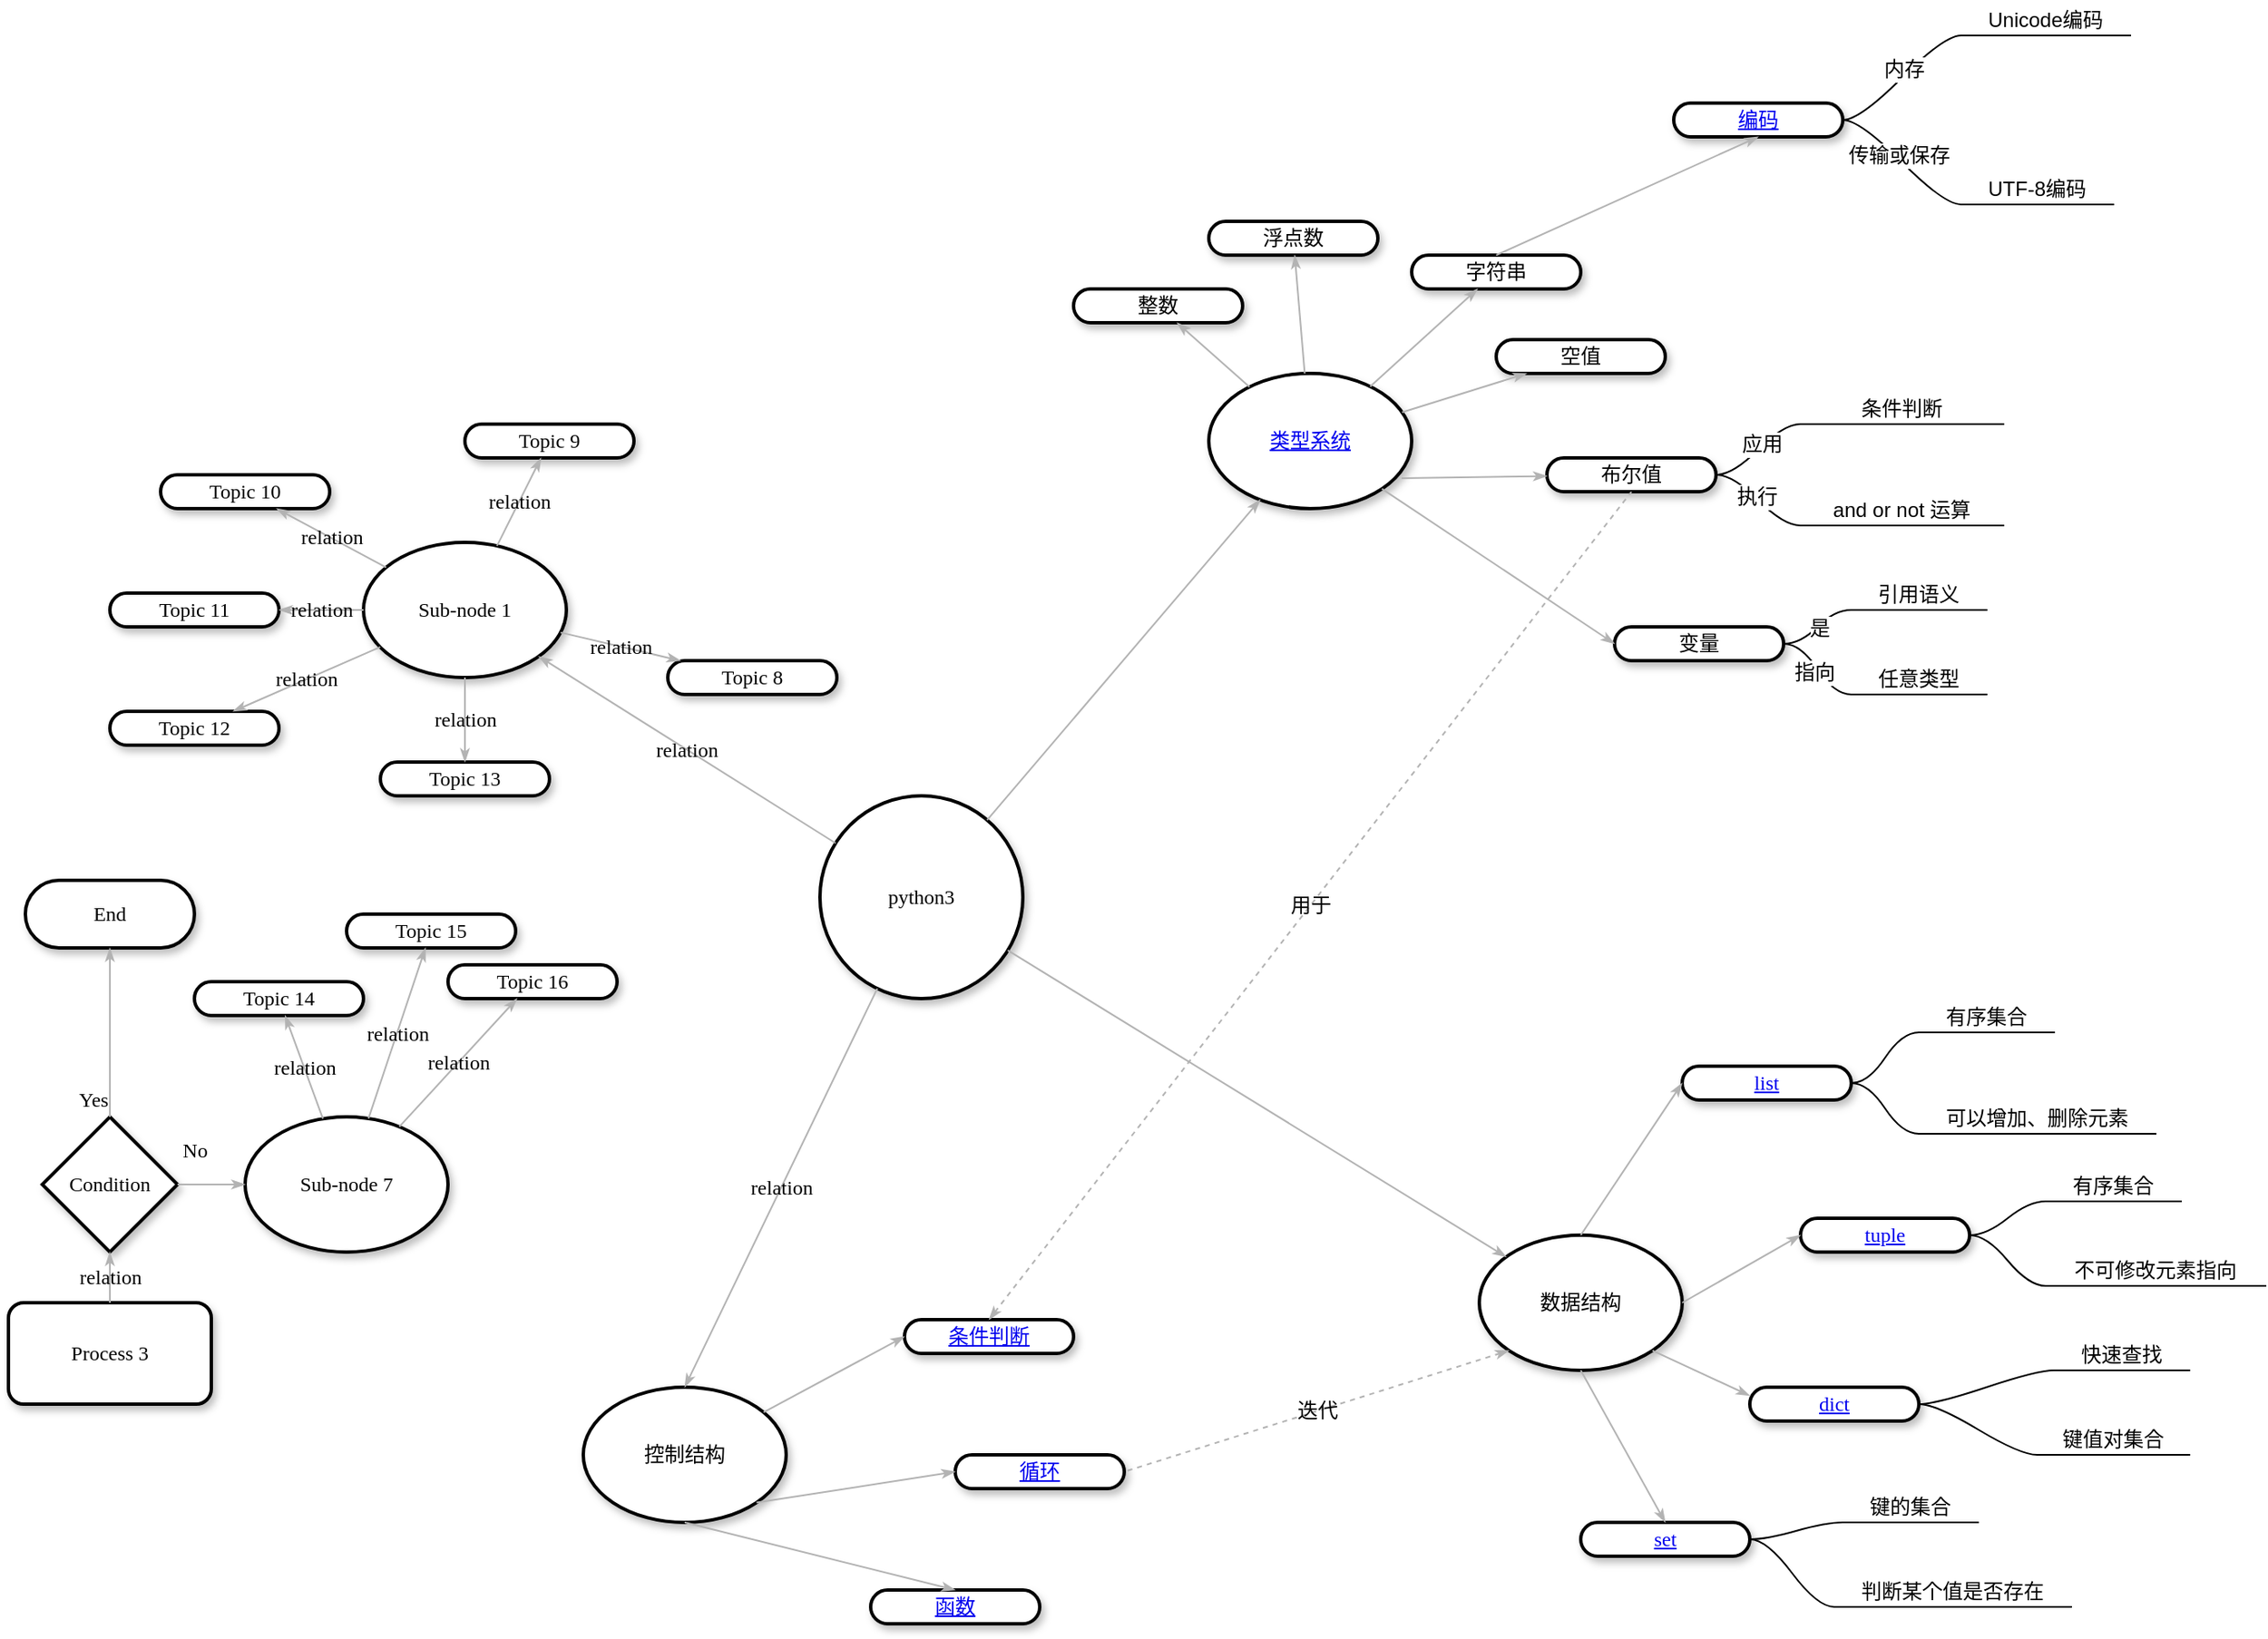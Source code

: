 <mxfile version="12.9.3" type="github">
  <diagram name="Page-1" id="42789a77-a242-8287-6e28-9cd8cfd52e62">
    <mxGraphModel dx="1422" dy="1612" grid="1" gridSize="10" guides="1" tooltips="1" connect="1" arrows="1" fold="1" page="1" pageScale="1" pageWidth="1100" pageHeight="850" background="#ffffff" math="0" shadow="0">
      <root>
        <mxCell id="0" />
        <mxCell id="1" parent="0" />
        <mxCell id="pa6l1_xSJ-PfUNN6RvXa-99" value="&lt;span&gt;Topic 10&lt;/span&gt;" style="whiteSpace=wrap;html=1;rounded=1;shadow=1;comic=0;labelBackgroundColor=none;strokeWidth=2;fontFamily=Verdana;fontSize=12;align=center;arcSize=50;" vertex="1" parent="1">
          <mxGeometry x="140" y="70" width="100" height="20" as="geometry" />
        </mxCell>
        <mxCell id="pa6l1_xSJ-PfUNN6RvXa-100" value="Sub-node 1" style="ellipse;whiteSpace=wrap;html=1;rounded=1;shadow=1;comic=0;labelBackgroundColor=none;strokeWidth=2;fontFamily=Verdana;fontSize=12;align=center;" vertex="1" parent="1">
          <mxGeometry x="260" y="110" width="120" height="80" as="geometry" />
        </mxCell>
        <mxCell id="pa6l1_xSJ-PfUNN6RvXa-101" value="&lt;a href=&quot;https://github.com/tesla1995/notes/blob/master/python/type_system.md&quot;&gt;类型系统&lt;/a&gt;" style="ellipse;whiteSpace=wrap;html=1;rounded=1;shadow=1;comic=0;labelBackgroundColor=none;strokeWidth=2;fontFamily=Verdana;fontSize=12;align=center;" vertex="1" parent="1">
          <mxGeometry x="760" y="10" width="120" height="80" as="geometry" />
        </mxCell>
        <mxCell id="pa6l1_xSJ-PfUNN6RvXa-102" value="python3" style="ellipse;whiteSpace=wrap;html=1;rounded=1;shadow=1;comic=0;labelBackgroundColor=none;strokeWidth=2;fontFamily=Verdana;fontSize=12;align=center;" vertex="1" parent="1">
          <mxGeometry x="530" y="260" width="120" height="120" as="geometry" />
        </mxCell>
        <mxCell id="pa6l1_xSJ-PfUNN6RvXa-103" value="数据结构" style="ellipse;whiteSpace=wrap;html=1;rounded=1;shadow=1;comic=0;labelBackgroundColor=none;strokeWidth=2;fontFamily=Verdana;fontSize=12;align=center;" vertex="1" parent="1">
          <mxGeometry x="920" y="520" width="120" height="80" as="geometry" />
        </mxCell>
        <mxCell id="pa6l1_xSJ-PfUNN6RvXa-104" value="&lt;span&gt;控制结构&lt;/span&gt;" style="ellipse;whiteSpace=wrap;html=1;rounded=1;shadow=1;comic=0;labelBackgroundColor=none;strokeWidth=2;fontFamily=Verdana;fontSize=12;align=center;" vertex="1" parent="1">
          <mxGeometry x="390" y="610" width="120" height="80" as="geometry" />
        </mxCell>
        <mxCell id="pa6l1_xSJ-PfUNN6RvXa-105" value="&lt;span&gt;Topic 11&lt;/span&gt;" style="whiteSpace=wrap;html=1;rounded=1;shadow=1;comic=0;labelBackgroundColor=none;strokeWidth=2;fontFamily=Verdana;fontSize=12;align=center;arcSize=50;" vertex="1" parent="1">
          <mxGeometry x="110" y="140" width="100" height="20" as="geometry" />
        </mxCell>
        <mxCell id="pa6l1_xSJ-PfUNN6RvXa-106" value="&lt;span&gt;Topic 12&lt;/span&gt;" style="whiteSpace=wrap;html=1;rounded=1;shadow=1;comic=0;labelBackgroundColor=none;strokeWidth=2;fontFamily=Verdana;fontSize=12;align=center;arcSize=50;" vertex="1" parent="1">
          <mxGeometry x="110" y="210" width="100" height="20" as="geometry" />
        </mxCell>
        <mxCell id="pa6l1_xSJ-PfUNN6RvXa-107" value="&lt;span&gt;Topic 9&lt;/span&gt;" style="whiteSpace=wrap;html=1;rounded=1;shadow=1;comic=0;labelBackgroundColor=none;strokeWidth=2;fontFamily=Verdana;fontSize=12;align=center;arcSize=50;" vertex="1" parent="1">
          <mxGeometry x="320" y="40" width="100" height="20" as="geometry" />
        </mxCell>
        <mxCell id="pa6l1_xSJ-PfUNN6RvXa-108" value="&lt;span&gt;整数&lt;/span&gt;" style="whiteSpace=wrap;html=1;rounded=1;shadow=1;comic=0;labelBackgroundColor=none;strokeWidth=2;fontFamily=Verdana;fontSize=12;align=center;arcSize=50;" vertex="1" parent="1">
          <mxGeometry x="680" y="-40" width="100" height="20" as="geometry" />
        </mxCell>
        <mxCell id="pa6l1_xSJ-PfUNN6RvXa-109" value="&lt;span&gt;浮点数&lt;/span&gt;" style="whiteSpace=wrap;html=1;rounded=1;shadow=1;comic=0;labelBackgroundColor=none;strokeWidth=2;fontFamily=Verdana;fontSize=12;align=center;arcSize=50;" vertex="1" parent="1">
          <mxGeometry x="760" y="-80" width="100" height="20" as="geometry" />
        </mxCell>
        <mxCell id="pa6l1_xSJ-PfUNN6RvXa-110" value="字符串" style="whiteSpace=wrap;html=1;rounded=1;shadow=1;comic=0;labelBackgroundColor=none;strokeWidth=2;fontFamily=Verdana;fontSize=12;align=center;arcSize=50;" vertex="1" parent="1">
          <mxGeometry x="880" y="-60" width="100" height="20" as="geometry" />
        </mxCell>
        <mxCell id="pa6l1_xSJ-PfUNN6RvXa-111" value="&lt;a href=&quot;https://github.com/tesla1995/notes/blob/master/python/string_encoding.md&quot;&gt;编码&lt;/a&gt;" style="whiteSpace=wrap;html=1;rounded=1;shadow=1;comic=0;labelBackgroundColor=none;strokeWidth=2;fontFamily=Verdana;fontSize=12;align=center;arcSize=50;" vertex="1" parent="1">
          <mxGeometry x="1035" y="-150" width="100" height="20" as="geometry" />
        </mxCell>
        <mxCell id="pa6l1_xSJ-PfUNN6RvXa-112" value="空值" style="whiteSpace=wrap;html=1;rounded=1;shadow=1;comic=0;labelBackgroundColor=none;strokeWidth=2;fontFamily=Verdana;fontSize=12;align=center;arcSize=50;" vertex="1" parent="1">
          <mxGeometry x="930" y="-10" width="100" height="20" as="geometry" />
        </mxCell>
        <mxCell id="pa6l1_xSJ-PfUNN6RvXa-113" value="&lt;span&gt;布尔值&lt;/span&gt;" style="whiteSpace=wrap;html=1;rounded=1;shadow=1;comic=0;labelBackgroundColor=none;strokeWidth=2;fontFamily=Verdana;fontSize=12;align=center;arcSize=50;" vertex="1" parent="1">
          <mxGeometry x="960" y="60" width="100" height="20" as="geometry" />
        </mxCell>
        <mxCell id="pa6l1_xSJ-PfUNN6RvXa-114" value="End" style="whiteSpace=wrap;html=1;rounded=1;shadow=1;comic=0;labelBackgroundColor=none;strokeWidth=2;fontFamily=Verdana;fontSize=12;align=center;arcSize=50;" vertex="1" parent="1">
          <mxGeometry x="60" y="310" width="100" height="40" as="geometry" />
        </mxCell>
        <mxCell id="pa6l1_xSJ-PfUNN6RvXa-115" value="Condition" style="rhombus;whiteSpace=wrap;html=1;rounded=0;shadow=1;comic=0;labelBackgroundColor=none;strokeWidth=2;fontFamily=Verdana;fontSize=12;align=center;" vertex="1" parent="1">
          <mxGeometry x="70" y="450" width="80" height="80" as="geometry" />
        </mxCell>
        <mxCell id="pa6l1_xSJ-PfUNN6RvXa-116" value="&lt;span&gt;Process 3&lt;/span&gt;" style="rounded=1;whiteSpace=wrap;html=1;shadow=1;comic=0;labelBackgroundColor=none;strokeWidth=2;fontFamily=Verdana;fontSize=12;align=center;" vertex="1" parent="1">
          <mxGeometry x="50" y="560" width="120" height="60" as="geometry" />
        </mxCell>
        <mxCell id="pa6l1_xSJ-PfUNN6RvXa-117" value="relation" style="edgeStyle=none;rounded=1;html=1;labelBackgroundColor=none;startArrow=none;startFill=0;startSize=5;endArrow=classicThin;endFill=1;endSize=5;jettySize=auto;orthogonalLoop=1;strokeColor=#B3B3B3;strokeWidth=1;fontFamily=Verdana;fontSize=12" edge="1" parent="1" source="pa6l1_xSJ-PfUNN6RvXa-100" target="pa6l1_xSJ-PfUNN6RvXa-107">
          <mxGeometry relative="1" as="geometry" />
        </mxCell>
        <mxCell id="pa6l1_xSJ-PfUNN6RvXa-118" value="relation" style="edgeStyle=none;rounded=1;html=1;labelBackgroundColor=none;startArrow=none;startFill=0;startSize=5;endArrow=classicThin;endFill=1;endSize=5;jettySize=auto;orthogonalLoop=1;strokeColor=#B3B3B3;strokeWidth=1;fontFamily=Verdana;fontSize=12" edge="1" parent="1" source="pa6l1_xSJ-PfUNN6RvXa-100" target="pa6l1_xSJ-PfUNN6RvXa-99">
          <mxGeometry relative="1" as="geometry" />
        </mxCell>
        <mxCell id="pa6l1_xSJ-PfUNN6RvXa-119" value="relation" style="edgeStyle=none;rounded=1;html=1;labelBackgroundColor=none;startArrow=none;startFill=0;startSize=5;endArrow=classicThin;endFill=1;endSize=5;jettySize=auto;orthogonalLoop=1;strokeColor=#B3B3B3;strokeWidth=1;fontFamily=Verdana;fontSize=12" edge="1" parent="1" source="pa6l1_xSJ-PfUNN6RvXa-100" target="pa6l1_xSJ-PfUNN6RvXa-105">
          <mxGeometry relative="1" as="geometry" />
        </mxCell>
        <mxCell id="pa6l1_xSJ-PfUNN6RvXa-120" value="relation" style="edgeStyle=none;rounded=1;html=1;labelBackgroundColor=none;startArrow=none;startFill=0;startSize=5;endArrow=classicThin;endFill=1;endSize=5;jettySize=auto;orthogonalLoop=1;strokeColor=#B3B3B3;strokeWidth=1;fontFamily=Verdana;fontSize=12" edge="1" parent="1" source="pa6l1_xSJ-PfUNN6RvXa-100" target="pa6l1_xSJ-PfUNN6RvXa-106">
          <mxGeometry relative="1" as="geometry" />
        </mxCell>
        <mxCell id="pa6l1_xSJ-PfUNN6RvXa-121" value="relation" style="edgeStyle=none;rounded=1;html=1;labelBackgroundColor=none;startArrow=none;startFill=0;startSize=5;endArrow=classicThin;endFill=1;endSize=5;jettySize=auto;orthogonalLoop=1;strokeColor=#B3B3B3;strokeWidth=1;fontFamily=Verdana;fontSize=12" edge="1" parent="1" source="pa6l1_xSJ-PfUNN6RvXa-102" target="pa6l1_xSJ-PfUNN6RvXa-100">
          <mxGeometry relative="1" as="geometry" />
        </mxCell>
        <mxCell id="pa6l1_xSJ-PfUNN6RvXa-122" value="" style="edgeStyle=none;rounded=1;html=1;labelBackgroundColor=none;startArrow=none;startFill=0;startSize=5;endArrow=classicThin;endFill=1;endSize=5;jettySize=auto;orthogonalLoop=1;strokeColor=#B3B3B3;strokeWidth=1;fontFamily=Verdana;fontSize=12" edge="1" parent="1" source="pa6l1_xSJ-PfUNN6RvXa-102" target="pa6l1_xSJ-PfUNN6RvXa-101">
          <mxGeometry relative="1" as="geometry" />
        </mxCell>
        <mxCell id="pa6l1_xSJ-PfUNN6RvXa-123" value="" style="edgeStyle=none;rounded=1;html=1;labelBackgroundColor=none;startArrow=none;startFill=0;startSize=5;endArrow=classicThin;endFill=1;endSize=5;jettySize=auto;orthogonalLoop=1;strokeColor=#B3B3B3;strokeWidth=1;fontFamily=Verdana;fontSize=12" edge="1" parent="1" source="pa6l1_xSJ-PfUNN6RvXa-102" target="pa6l1_xSJ-PfUNN6RvXa-103">
          <mxGeometry relative="1" as="geometry" />
        </mxCell>
        <mxCell id="pa6l1_xSJ-PfUNN6RvXa-124" value="" style="edgeStyle=none;rounded=1;html=1;labelBackgroundColor=none;startArrow=none;startFill=0;startSize=5;endArrow=classicThin;endFill=1;endSize=5;jettySize=auto;orthogonalLoop=1;strokeColor=#B3B3B3;strokeWidth=1;fontFamily=Verdana;fontSize=12;exitX=0.95;exitY=0.775;exitDx=0;exitDy=0;exitPerimeter=0;" edge="1" parent="1" source="pa6l1_xSJ-PfUNN6RvXa-101" target="pa6l1_xSJ-PfUNN6RvXa-113">
          <mxGeometry relative="1" as="geometry" />
        </mxCell>
        <mxCell id="pa6l1_xSJ-PfUNN6RvXa-125" value="" style="edgeStyle=none;rounded=1;html=1;labelBackgroundColor=none;startArrow=none;startFill=0;startSize=5;endArrow=classicThin;endFill=1;endSize=5;jettySize=auto;orthogonalLoop=1;strokeColor=#B3B3B3;strokeWidth=1;fontFamily=Verdana;fontSize=12" edge="1" parent="1" source="pa6l1_xSJ-PfUNN6RvXa-101" target="pa6l1_xSJ-PfUNN6RvXa-112">
          <mxGeometry relative="1" as="geometry" />
        </mxCell>
        <mxCell id="pa6l1_xSJ-PfUNN6RvXa-126" value="" style="edgeStyle=none;rounded=1;html=1;labelBackgroundColor=none;startArrow=none;startFill=0;startSize=5;endArrow=classicThin;endFill=1;endSize=5;jettySize=auto;orthogonalLoop=1;strokeColor=#B3B3B3;strokeWidth=1;fontFamily=Verdana;fontSize=12" edge="1" parent="1" source="pa6l1_xSJ-PfUNN6RvXa-101" target="pa6l1_xSJ-PfUNN6RvXa-110">
          <mxGeometry relative="1" as="geometry" />
        </mxCell>
        <mxCell id="pa6l1_xSJ-PfUNN6RvXa-127" value="" style="edgeStyle=none;rounded=1;html=1;labelBackgroundColor=none;startArrow=none;startFill=0;startSize=5;endArrow=classicThin;endFill=1;endSize=5;jettySize=auto;orthogonalLoop=1;strokeColor=#B3B3B3;strokeWidth=1;fontFamily=Verdana;fontSize=12" edge="1" parent="1" source="pa6l1_xSJ-PfUNN6RvXa-101" target="pa6l1_xSJ-PfUNN6RvXa-109">
          <mxGeometry relative="1" as="geometry" />
        </mxCell>
        <mxCell id="pa6l1_xSJ-PfUNN6RvXa-128" value="" style="edgeStyle=none;rounded=1;html=1;labelBackgroundColor=none;startArrow=none;startFill=0;startSize=5;endArrow=classicThin;endFill=1;endSize=5;jettySize=auto;orthogonalLoop=1;strokeColor=#B3B3B3;strokeWidth=1;fontFamily=Verdana;fontSize=12" edge="1" parent="1" source="pa6l1_xSJ-PfUNN6RvXa-101" target="pa6l1_xSJ-PfUNN6RvXa-108">
          <mxGeometry relative="1" as="geometry" />
        </mxCell>
        <mxCell id="pa6l1_xSJ-PfUNN6RvXa-129" value="relation" style="edgeStyle=none;rounded=1;html=1;labelBackgroundColor=none;startArrow=none;startFill=0;startSize=5;endArrow=classicThin;endFill=1;endSize=5;jettySize=auto;orthogonalLoop=1;strokeColor=#B3B3B3;strokeWidth=1;fontFamily=Verdana;fontSize=12" edge="1" parent="1" source="pa6l1_xSJ-PfUNN6RvXa-116" target="pa6l1_xSJ-PfUNN6RvXa-115">
          <mxGeometry relative="1" as="geometry" />
        </mxCell>
        <mxCell id="pa6l1_xSJ-PfUNN6RvXa-130" value="Yes" style="edgeStyle=none;rounded=1;html=1;labelBackgroundColor=none;startArrow=none;startFill=0;startSize=5;endArrow=classicThin;endFill=1;endSize=5;jettySize=auto;orthogonalLoop=1;strokeColor=#B3B3B3;strokeWidth=1;fontFamily=Verdana;fontSize=12" edge="1" parent="1" source="pa6l1_xSJ-PfUNN6RvXa-115" target="pa6l1_xSJ-PfUNN6RvXa-114">
          <mxGeometry x="-0.793" y="10" relative="1" as="geometry">
            <mxPoint as="offset" />
          </mxGeometry>
        </mxCell>
        <mxCell id="pa6l1_xSJ-PfUNN6RvXa-131" value="&lt;span&gt;Topic 8&lt;/span&gt;" style="whiteSpace=wrap;html=1;rounded=1;shadow=1;comic=0;labelBackgroundColor=none;strokeWidth=2;fontFamily=Verdana;fontSize=12;align=center;arcSize=50;" vertex="1" parent="1">
          <mxGeometry x="440" y="180" width="100" height="20" as="geometry" />
        </mxCell>
        <mxCell id="pa6l1_xSJ-PfUNN6RvXa-132" value="&lt;span&gt;Topic 13&lt;/span&gt;" style="whiteSpace=wrap;html=1;rounded=1;shadow=1;comic=0;labelBackgroundColor=none;strokeWidth=2;fontFamily=Verdana;fontSize=12;align=center;arcSize=50;" vertex="1" parent="1">
          <mxGeometry x="270" y="240" width="100" height="20" as="geometry" />
        </mxCell>
        <mxCell id="pa6l1_xSJ-PfUNN6RvXa-133" value="&lt;span&gt;&lt;a href=&quot;https://github.com/tesla1995/notes/blob/master/python/basic_ctrl.md&quot;&gt;条件判断&lt;/a&gt;&lt;/span&gt;" style="whiteSpace=wrap;html=1;rounded=1;shadow=1;comic=0;labelBackgroundColor=none;strokeWidth=2;fontFamily=Verdana;fontSize=12;align=center;arcSize=50;" vertex="1" parent="1">
          <mxGeometry x="580" y="570" width="100" height="20" as="geometry" />
        </mxCell>
        <mxCell id="pa6l1_xSJ-PfUNN6RvXa-134" value="relation" style="edgeStyle=none;rounded=1;html=1;labelBackgroundColor=none;startArrow=none;startFill=0;startSize=5;endArrow=classicThin;endFill=1;endSize=5;jettySize=auto;orthogonalLoop=1;strokeColor=#B3B3B3;strokeWidth=1;fontFamily=Verdana;fontSize=12" edge="1" parent="1" source="pa6l1_xSJ-PfUNN6RvXa-100" target="pa6l1_xSJ-PfUNN6RvXa-131">
          <mxGeometry relative="1" as="geometry" />
        </mxCell>
        <mxCell id="pa6l1_xSJ-PfUNN6RvXa-135" value="relation" style="edgeStyle=none;rounded=1;html=1;labelBackgroundColor=none;startArrow=none;startFill=0;startSize=5;endArrow=classicThin;endFill=1;endSize=5;jettySize=auto;orthogonalLoop=1;strokeColor=#B3B3B3;strokeWidth=1;fontFamily=Verdana;fontSize=12" edge="1" parent="1" source="pa6l1_xSJ-PfUNN6RvXa-100" target="pa6l1_xSJ-PfUNN6RvXa-132">
          <mxGeometry relative="1" as="geometry" />
        </mxCell>
        <mxCell id="pa6l1_xSJ-PfUNN6RvXa-136" value="&lt;span&gt;Sub-node 7&lt;/span&gt;" style="ellipse;whiteSpace=wrap;html=1;rounded=1;shadow=1;comic=0;labelBackgroundColor=none;strokeWidth=2;fontFamily=Verdana;fontSize=12;align=center;" vertex="1" parent="1">
          <mxGeometry x="190" y="450" width="120" height="80" as="geometry" />
        </mxCell>
        <mxCell id="pa6l1_xSJ-PfUNN6RvXa-137" value="&lt;span&gt;Topic 16&lt;/span&gt;" style="whiteSpace=wrap;html=1;rounded=1;shadow=1;comic=0;labelBackgroundColor=none;strokeWidth=2;fontFamily=Verdana;fontSize=12;align=center;arcSize=50;" vertex="1" parent="1">
          <mxGeometry x="310" y="360" width="100" height="20" as="geometry" />
        </mxCell>
        <mxCell id="pa6l1_xSJ-PfUNN6RvXa-138" value="&lt;span&gt;Topic 15&lt;/span&gt;" style="whiteSpace=wrap;html=1;rounded=1;shadow=1;comic=0;labelBackgroundColor=none;strokeWidth=2;fontFamily=Verdana;fontSize=12;align=center;arcSize=50;" vertex="1" parent="1">
          <mxGeometry x="250" y="330" width="100" height="20" as="geometry" />
        </mxCell>
        <mxCell id="pa6l1_xSJ-PfUNN6RvXa-139" value="&lt;span&gt;Topic 14&lt;/span&gt;" style="whiteSpace=wrap;html=1;rounded=1;shadow=1;comic=0;labelBackgroundColor=none;strokeWidth=2;fontFamily=Verdana;fontSize=12;align=center;arcSize=50;" vertex="1" parent="1">
          <mxGeometry x="160" y="370" width="100" height="20" as="geometry" />
        </mxCell>
        <mxCell id="pa6l1_xSJ-PfUNN6RvXa-140" value="relation" style="edgeStyle=none;rounded=1;html=1;labelBackgroundColor=none;startArrow=none;startFill=0;startSize=5;endArrow=classicThin;endFill=1;endSize=5;jettySize=auto;orthogonalLoop=1;strokeColor=#B3B3B3;strokeWidth=1;fontFamily=Verdana;fontSize=12" edge="1" parent="1" source="pa6l1_xSJ-PfUNN6RvXa-136" target="pa6l1_xSJ-PfUNN6RvXa-139">
          <mxGeometry relative="1" as="geometry" />
        </mxCell>
        <mxCell id="pa6l1_xSJ-PfUNN6RvXa-141" value="relation" style="edgeStyle=none;rounded=1;html=1;labelBackgroundColor=none;startArrow=none;startFill=0;startSize=5;endArrow=classicThin;endFill=1;endSize=5;jettySize=auto;orthogonalLoop=1;strokeColor=#B3B3B3;strokeWidth=1;fontFamily=Verdana;fontSize=12" edge="1" parent="1" source="pa6l1_xSJ-PfUNN6RvXa-136" target="pa6l1_xSJ-PfUNN6RvXa-138">
          <mxGeometry relative="1" as="geometry" />
        </mxCell>
        <mxCell id="pa6l1_xSJ-PfUNN6RvXa-142" value="relation" style="edgeStyle=none;rounded=1;html=1;labelBackgroundColor=none;startArrow=none;startFill=0;startSize=5;endArrow=classicThin;endFill=1;endSize=5;jettySize=auto;orthogonalLoop=1;strokeColor=#B3B3B3;strokeWidth=1;fontFamily=Verdana;fontSize=12" edge="1" parent="1" source="pa6l1_xSJ-PfUNN6RvXa-136" target="pa6l1_xSJ-PfUNN6RvXa-137">
          <mxGeometry relative="1" as="geometry" />
        </mxCell>
        <mxCell id="pa6l1_xSJ-PfUNN6RvXa-143" value="No" style="edgeStyle=none;rounded=1;html=1;labelBackgroundColor=none;startArrow=none;startFill=0;startSize=5;endArrow=classicThin;endFill=1;endSize=5;jettySize=auto;orthogonalLoop=1;strokeColor=#B3B3B3;strokeWidth=1;fontFamily=Verdana;fontSize=12" edge="1" parent="1" source="pa6l1_xSJ-PfUNN6RvXa-115" target="pa6l1_xSJ-PfUNN6RvXa-136">
          <mxGeometry x="-0.504" y="20" relative="1" as="geometry">
            <mxPoint as="offset" />
          </mxGeometry>
        </mxCell>
        <mxCell id="pa6l1_xSJ-PfUNN6RvXa-144" value="relation" style="edgeStyle=none;rounded=1;html=1;labelBackgroundColor=none;startArrow=none;startFill=0;startSize=5;endArrow=classicThin;endFill=1;endSize=5;jettySize=auto;orthogonalLoop=1;strokeColor=#B3B3B3;strokeWidth=1;fontFamily=Verdana;fontSize=12;entryX=0.5;entryY=0;entryDx=0;entryDy=0;" edge="1" parent="1" source="pa6l1_xSJ-PfUNN6RvXa-102" target="pa6l1_xSJ-PfUNN6RvXa-104">
          <mxGeometry relative="1" as="geometry">
            <mxPoint x="472.381" y="415" as="targetPoint" />
          </mxGeometry>
        </mxCell>
        <mxCell id="pa6l1_xSJ-PfUNN6RvXa-145" value="" style="edgeStyle=none;rounded=1;html=1;labelBackgroundColor=none;startArrow=none;startFill=0;startSize=5;endArrow=classicThin;endFill=1;endSize=5;jettySize=auto;orthogonalLoop=1;strokeColor=#B3B3B3;strokeWidth=1;fontFamily=Verdana;fontSize=12;entryX=0;entryY=0.5;entryDx=0;entryDy=0;" edge="1" parent="1" source="pa6l1_xSJ-PfUNN6RvXa-104" target="pa6l1_xSJ-PfUNN6RvXa-133">
          <mxGeometry relative="1" as="geometry" />
        </mxCell>
        <mxCell id="pa6l1_xSJ-PfUNN6RvXa-146" value="条件判断" style="whiteSpace=wrap;html=1;shape=partialRectangle;top=0;left=0;bottom=1;right=0;points=[[0,1],[1,1]];strokeColor=#000000;fillColor=none;align=center;verticalAlign=bottom;routingCenterY=0.5;snapToPoint=1;container=1;recursiveResize=0;autosize=1;treeFolding=1;treeMoving=1;" vertex="1" parent="1">
          <mxGeometry x="1110" y="20" width="120" height="20" as="geometry" />
        </mxCell>
        <mxCell id="pa6l1_xSJ-PfUNN6RvXa-147" value="" style="edgeStyle=entityRelationEdgeStyle;startArrow=none;endArrow=none;segment=10;curved=1;exitX=1;exitY=0.5;exitDx=0;exitDy=0;" edge="1" parent="1" source="pa6l1_xSJ-PfUNN6RvXa-113" target="pa6l1_xSJ-PfUNN6RvXa-146">
          <mxGeometry relative="1" as="geometry">
            <mxPoint x="1050" y="30" as="sourcePoint" />
          </mxGeometry>
        </mxCell>
        <mxCell id="pa6l1_xSJ-PfUNN6RvXa-148" value="应用" style="text;html=1;align=center;verticalAlign=middle;resizable=0;points=[];labelBackgroundColor=#ffffff;" vertex="1" connectable="0" parent="pa6l1_xSJ-PfUNN6RvXa-147">
          <mxGeometry x="0.117" y="1" relative="1" as="geometry">
            <mxPoint as="offset" />
          </mxGeometry>
        </mxCell>
        <mxCell id="pa6l1_xSJ-PfUNN6RvXa-149" value="and or not 运算" style="whiteSpace=wrap;html=1;shape=partialRectangle;top=0;left=0;bottom=1;right=0;points=[[0,1],[1,1]];strokeColor=#000000;fillColor=none;align=center;verticalAlign=bottom;routingCenterY=0.5;snapToPoint=1;container=1;recursiveResize=0;autosize=1;treeFolding=1;treeMoving=1;" vertex="1" parent="1">
          <mxGeometry x="1110" y="80" width="120" height="20" as="geometry" />
        </mxCell>
        <mxCell id="pa6l1_xSJ-PfUNN6RvXa-150" value="" style="edgeStyle=entityRelationEdgeStyle;startArrow=none;endArrow=none;segment=10;curved=1;exitX=1;exitY=0.5;exitDx=0;exitDy=0;" edge="1" parent="1" source="pa6l1_xSJ-PfUNN6RvXa-113" target="pa6l1_xSJ-PfUNN6RvXa-149">
          <mxGeometry relative="1" as="geometry">
            <mxPoint x="1040" y="40" as="sourcePoint" />
          </mxGeometry>
        </mxCell>
        <mxCell id="pa6l1_xSJ-PfUNN6RvXa-151" value="执行" style="text;html=1;align=center;verticalAlign=middle;resizable=0;points=[];labelBackgroundColor=#ffffff;" vertex="1" connectable="0" parent="pa6l1_xSJ-PfUNN6RvXa-150">
          <mxGeometry x="-0.084" y="1" relative="1" as="geometry">
            <mxPoint as="offset" />
          </mxGeometry>
        </mxCell>
        <mxCell id="pa6l1_xSJ-PfUNN6RvXa-152" value="Unicode编码" style="whiteSpace=wrap;html=1;shape=partialRectangle;top=0;left=0;bottom=1;right=0;points=[[0,1],[1,1]];strokeColor=#000000;fillColor=none;align=center;verticalAlign=bottom;routingCenterY=0.5;snapToPoint=1;container=1;recursiveResize=0;autosize=1;treeFolding=1;treeMoving=1;" vertex="1" parent="1">
          <mxGeometry x="1205" y="-210" width="100" height="20" as="geometry" />
        </mxCell>
        <mxCell id="pa6l1_xSJ-PfUNN6RvXa-153" value="" style="edgeStyle=entityRelationEdgeStyle;startArrow=none;endArrow=none;segment=10;curved=1;" edge="1" parent="1" target="pa6l1_xSJ-PfUNN6RvXa-152">
          <mxGeometry relative="1" as="geometry">
            <mxPoint x="1135" y="-140" as="sourcePoint" />
          </mxGeometry>
        </mxCell>
        <mxCell id="pa6l1_xSJ-PfUNN6RvXa-154" value="内存" style="text;html=1;align=center;verticalAlign=middle;resizable=0;points=[];labelBackgroundColor=#ffffff;" vertex="1" connectable="0" parent="pa6l1_xSJ-PfUNN6RvXa-153">
          <mxGeometry x="0.068" y="4" relative="1" as="geometry">
            <mxPoint x="1" as="offset" />
          </mxGeometry>
        </mxCell>
        <mxCell id="pa6l1_xSJ-PfUNN6RvXa-155" value="UTF-8编码" style="whiteSpace=wrap;html=1;shape=partialRectangle;top=0;left=0;bottom=1;right=0;points=[[0,1],[1,1]];strokeColor=#000000;fillColor=none;align=center;verticalAlign=bottom;routingCenterY=0.5;snapToPoint=1;container=1;recursiveResize=0;autosize=1;treeFolding=1;treeMoving=1;" vertex="1" parent="1">
          <mxGeometry x="1205" y="-110" width="90" height="20" as="geometry" />
        </mxCell>
        <mxCell id="pa6l1_xSJ-PfUNN6RvXa-156" value="" style="edgeStyle=entityRelationEdgeStyle;startArrow=none;endArrow=none;segment=10;curved=1;" edge="1" parent="1" target="pa6l1_xSJ-PfUNN6RvXa-155">
          <mxGeometry relative="1" as="geometry">
            <mxPoint x="1135" y="-140" as="sourcePoint" />
          </mxGeometry>
        </mxCell>
        <mxCell id="pa6l1_xSJ-PfUNN6RvXa-157" value="传输或保存" style="text;html=1;align=center;verticalAlign=middle;resizable=0;points=[];labelBackgroundColor=#ffffff;" vertex="1" connectable="0" parent="pa6l1_xSJ-PfUNN6RvXa-156">
          <mxGeometry x="-0.093" y="1" relative="1" as="geometry">
            <mxPoint as="offset" />
          </mxGeometry>
        </mxCell>
        <mxCell id="pa6l1_xSJ-PfUNN6RvXa-158" value="" style="edgeStyle=none;rounded=1;html=1;labelBackgroundColor=none;startArrow=none;startFill=0;startSize=5;endArrow=classicThin;endFill=1;endSize=5;jettySize=auto;orthogonalLoop=1;strokeColor=#B3B3B3;strokeWidth=1;fontFamily=Verdana;fontSize=12;entryX=0.5;entryY=1;entryDx=0;entryDy=0;" edge="1" parent="1" target="pa6l1_xSJ-PfUNN6RvXa-111">
          <mxGeometry relative="1" as="geometry">
            <mxPoint x="930" y="-60" as="sourcePoint" />
            <mxPoint x="1030" y="-140" as="targetPoint" />
          </mxGeometry>
        </mxCell>
        <mxCell id="pa6l1_xSJ-PfUNN6RvXa-159" value="&lt;span&gt;变量&lt;/span&gt;" style="whiteSpace=wrap;html=1;rounded=1;shadow=1;comic=0;labelBackgroundColor=none;strokeWidth=2;fontFamily=Verdana;fontSize=12;align=center;arcSize=50;" vertex="1" parent="1">
          <mxGeometry x="1000" y="160" width="100" height="20" as="geometry" />
        </mxCell>
        <mxCell id="pa6l1_xSJ-PfUNN6RvXa-160" value="" style="edgeStyle=none;rounded=1;html=1;labelBackgroundColor=none;startArrow=none;startFill=0;startSize=5;endArrow=classicThin;endFill=1;endSize=5;jettySize=auto;orthogonalLoop=1;strokeColor=#B3B3B3;strokeWidth=1;fontFamily=Verdana;fontSize=12;entryX=0;entryY=0.5;entryDx=0;entryDy=0;exitX=1;exitY=1;exitDx=0;exitDy=0;" edge="1" parent="1" source="pa6l1_xSJ-PfUNN6RvXa-101" target="pa6l1_xSJ-PfUNN6RvXa-159">
          <mxGeometry relative="1" as="geometry">
            <mxPoint x="826.732" y="20.059" as="sourcePoint" />
            <mxPoint x="820.833" y="-50" as="targetPoint" />
          </mxGeometry>
        </mxCell>
        <mxCell id="pa6l1_xSJ-PfUNN6RvXa-161" value="引用语义" style="whiteSpace=wrap;html=1;shape=partialRectangle;top=0;left=0;bottom=1;right=0;points=[[0,1],[1,1]];strokeColor=#000000;fillColor=none;align=center;verticalAlign=bottom;routingCenterY=0.5;snapToPoint=1;container=1;recursiveResize=0;autosize=1;treeFolding=1;treeMoving=1;" vertex="1" parent="1">
          <mxGeometry x="1140" y="130" width="80" height="20" as="geometry" />
        </mxCell>
        <mxCell id="pa6l1_xSJ-PfUNN6RvXa-162" value="" style="edgeStyle=entityRelationEdgeStyle;startArrow=none;endArrow=none;segment=10;curved=1;exitX=1;exitY=0.5;exitDx=0;exitDy=0;" edge="1" parent="1" source="pa6l1_xSJ-PfUNN6RvXa-159" target="pa6l1_xSJ-PfUNN6RvXa-161">
          <mxGeometry relative="1" as="geometry">
            <mxPoint x="1130" y="180" as="sourcePoint" />
          </mxGeometry>
        </mxCell>
        <mxCell id="pa6l1_xSJ-PfUNN6RvXa-163" value="是" style="text;html=1;align=center;verticalAlign=middle;resizable=0;points=[];labelBackgroundColor=#ffffff;" vertex="1" connectable="0" parent="pa6l1_xSJ-PfUNN6RvXa-162">
          <mxGeometry y="-1" relative="1" as="geometry">
            <mxPoint as="offset" />
          </mxGeometry>
        </mxCell>
        <mxCell id="pa6l1_xSJ-PfUNN6RvXa-164" value="任意类型" style="whiteSpace=wrap;html=1;shape=partialRectangle;top=0;left=0;bottom=1;right=0;points=[[0,1],[1,1]];strokeColor=#000000;fillColor=none;align=center;verticalAlign=bottom;routingCenterY=0.5;snapToPoint=1;container=1;recursiveResize=0;autosize=1;treeFolding=1;treeMoving=1;" vertex="1" parent="1">
          <mxGeometry x="1140" y="180" width="80" height="20" as="geometry" />
        </mxCell>
        <mxCell id="pa6l1_xSJ-PfUNN6RvXa-165" value="" style="edgeStyle=entityRelationEdgeStyle;startArrow=none;endArrow=none;segment=10;curved=1;exitX=1;exitY=0.5;exitDx=0;exitDy=0;" edge="1" parent="1" source="pa6l1_xSJ-PfUNN6RvXa-159" target="pa6l1_xSJ-PfUNN6RvXa-164">
          <mxGeometry relative="1" as="geometry">
            <mxPoint x="1100" y="200" as="sourcePoint" />
          </mxGeometry>
        </mxCell>
        <mxCell id="pa6l1_xSJ-PfUNN6RvXa-166" value="指向" style="text;html=1;align=center;verticalAlign=middle;resizable=0;points=[];labelBackgroundColor=#ffffff;" vertex="1" connectable="0" parent="pa6l1_xSJ-PfUNN6RvXa-165">
          <mxGeometry x="0.02" y="-3" relative="1" as="geometry">
            <mxPoint as="offset" />
          </mxGeometry>
        </mxCell>
        <mxCell id="pa6l1_xSJ-PfUNN6RvXa-167" value="&lt;a href=&quot;https://github.com/tesla1995/notes/blob/master/python/list.md&quot;&gt;list&lt;/a&gt;" style="whiteSpace=wrap;html=1;rounded=1;shadow=1;comic=0;labelBackgroundColor=none;strokeWidth=2;fontFamily=Verdana;fontSize=12;align=center;arcSize=50;" vertex="1" parent="1">
          <mxGeometry x="1040" y="420" width="100" height="20" as="geometry" />
        </mxCell>
        <mxCell id="pa6l1_xSJ-PfUNN6RvXa-168" value="&lt;a href=&quot;https://github.com/tesla1995/notes/blob/master/python/tuple.md&quot;&gt;tuple&lt;/a&gt;" style="whiteSpace=wrap;html=1;rounded=1;shadow=1;comic=0;labelBackgroundColor=none;strokeWidth=2;fontFamily=Verdana;fontSize=12;align=center;arcSize=50;" vertex="1" parent="1">
          <mxGeometry x="1110" y="510" width="100" height="20" as="geometry" />
        </mxCell>
        <mxCell id="pa6l1_xSJ-PfUNN6RvXa-169" value="&lt;a href=&quot;https://github.com/tesla1995/notes/blob/master/python/dict.md&quot;&gt;dict&lt;/a&gt;" style="whiteSpace=wrap;html=1;rounded=1;shadow=1;comic=0;labelBackgroundColor=none;strokeWidth=2;fontFamily=Verdana;fontSize=12;align=center;arcSize=50;" vertex="1" parent="1">
          <mxGeometry x="1080" y="610" width="100" height="20" as="geometry" />
        </mxCell>
        <mxCell id="pa6l1_xSJ-PfUNN6RvXa-170" value="&lt;a href=&quot;https://github.com/tesla1995/notes/blob/master/python/set.md&quot;&gt;set&lt;/a&gt;" style="whiteSpace=wrap;html=1;rounded=1;shadow=1;comic=0;labelBackgroundColor=none;strokeWidth=2;fontFamily=Verdana;fontSize=12;align=center;arcSize=50;" vertex="1" parent="1">
          <mxGeometry x="980" y="690" width="100" height="20" as="geometry" />
        </mxCell>
        <mxCell id="pa6l1_xSJ-PfUNN6RvXa-171" value="" style="edgeStyle=none;rounded=1;html=1;labelBackgroundColor=none;startArrow=none;startFill=0;startSize=5;endArrow=classicThin;endFill=1;endSize=5;jettySize=auto;orthogonalLoop=1;strokeColor=#B3B3B3;strokeWidth=1;fontFamily=Verdana;fontSize=12;exitX=0.5;exitY=0;exitDx=0;exitDy=0;entryX=0;entryY=0.5;entryDx=0;entryDy=0;" edge="1" parent="1" source="pa6l1_xSJ-PfUNN6RvXa-103" target="pa6l1_xSJ-PfUNN6RvXa-167">
          <mxGeometry relative="1" as="geometry">
            <mxPoint x="980.001" y="382.821" as="sourcePoint" />
            <mxPoint x="908.961" y="440" as="targetPoint" />
          </mxGeometry>
        </mxCell>
        <mxCell id="pa6l1_xSJ-PfUNN6RvXa-172" value="" style="edgeStyle=none;rounded=1;html=1;labelBackgroundColor=none;startArrow=none;startFill=0;startSize=5;endArrow=classicThin;endFill=1;endSize=5;jettySize=auto;orthogonalLoop=1;strokeColor=#B3B3B3;strokeWidth=1;fontFamily=Verdana;fontSize=12;exitX=1;exitY=0.5;exitDx=0;exitDy=0;entryX=0;entryY=0.5;entryDx=0;entryDy=0;" edge="1" parent="1" source="pa6l1_xSJ-PfUNN6RvXa-103" target="pa6l1_xSJ-PfUNN6RvXa-168">
          <mxGeometry relative="1" as="geometry">
            <mxPoint x="990" y="530" as="sourcePoint" />
            <mxPoint x="1100" y="450" as="targetPoint" />
          </mxGeometry>
        </mxCell>
        <mxCell id="pa6l1_xSJ-PfUNN6RvXa-173" value="" style="edgeStyle=none;rounded=1;html=1;labelBackgroundColor=none;startArrow=none;startFill=0;startSize=5;endArrow=classicThin;endFill=1;endSize=5;jettySize=auto;orthogonalLoop=1;strokeColor=#B3B3B3;strokeWidth=1;fontFamily=Verdana;fontSize=12;exitX=1;exitY=1;exitDx=0;exitDy=0;entryX=0;entryY=0.25;entryDx=0;entryDy=0;" edge="1" parent="1" source="pa6l1_xSJ-PfUNN6RvXa-103" target="pa6l1_xSJ-PfUNN6RvXa-169">
          <mxGeometry relative="1" as="geometry">
            <mxPoint x="1050" y="570" as="sourcePoint" />
            <mxPoint x="1170" y="540" as="targetPoint" />
          </mxGeometry>
        </mxCell>
        <mxCell id="pa6l1_xSJ-PfUNN6RvXa-174" value="" style="edgeStyle=none;rounded=1;html=1;labelBackgroundColor=none;startArrow=none;startFill=0;startSize=5;endArrow=classicThin;endFill=1;endSize=5;jettySize=auto;orthogonalLoop=1;strokeColor=#B3B3B3;strokeWidth=1;fontFamily=Verdana;fontSize=12;exitX=0.5;exitY=1;exitDx=0;exitDy=0;entryX=0.5;entryY=0;entryDx=0;entryDy=0;" edge="1" parent="1" source="pa6l1_xSJ-PfUNN6RvXa-103" target="pa6l1_xSJ-PfUNN6RvXa-170">
          <mxGeometry relative="1" as="geometry">
            <mxPoint x="1032.426" y="598.284" as="sourcePoint" />
            <mxPoint x="1090" y="625" as="targetPoint" />
          </mxGeometry>
        </mxCell>
        <mxCell id="pa6l1_xSJ-PfUNN6RvXa-175" value="有序集合" style="whiteSpace=wrap;html=1;shape=partialRectangle;top=0;left=0;bottom=1;right=0;points=[[0,1],[1,1]];strokeColor=#000000;fillColor=none;align=center;verticalAlign=bottom;routingCenterY=0.5;snapToPoint=1;container=1;recursiveResize=0;autosize=1;treeFolding=1;treeMoving=1;" vertex="1" parent="1">
          <mxGeometry x="1180" y="380" width="80" height="20" as="geometry" />
        </mxCell>
        <mxCell id="pa6l1_xSJ-PfUNN6RvXa-176" value="" style="edgeStyle=entityRelationEdgeStyle;startArrow=none;endArrow=none;segment=10;curved=1;" edge="1" parent="1" target="pa6l1_xSJ-PfUNN6RvXa-175">
          <mxGeometry relative="1" as="geometry">
            <mxPoint x="1140" y="430" as="sourcePoint" />
          </mxGeometry>
        </mxCell>
        <mxCell id="pa6l1_xSJ-PfUNN6RvXa-177" value="可以增加、删除元素" style="whiteSpace=wrap;html=1;shape=partialRectangle;top=0;left=0;bottom=1;right=0;points=[[0,1],[1,1]];strokeColor=#000000;fillColor=none;align=center;verticalAlign=bottom;routingCenterY=0.5;snapToPoint=1;container=1;recursiveResize=0;autosize=1;treeFolding=1;treeMoving=1;" vertex="1" parent="1">
          <mxGeometry x="1180" y="440" width="140" height="20" as="geometry" />
        </mxCell>
        <mxCell id="pa6l1_xSJ-PfUNN6RvXa-178" value="" style="edgeStyle=entityRelationEdgeStyle;startArrow=none;endArrow=none;segment=10;curved=1;exitX=1;exitY=0.5;exitDx=0;exitDy=0;" edge="1" parent="1" source="pa6l1_xSJ-PfUNN6RvXa-167" target="pa6l1_xSJ-PfUNN6RvXa-177">
          <mxGeometry relative="1" as="geometry">
            <mxPoint x="1140" y="480" as="sourcePoint" />
          </mxGeometry>
        </mxCell>
        <mxCell id="pa6l1_xSJ-PfUNN6RvXa-179" value="有序集合" style="whiteSpace=wrap;html=1;shape=partialRectangle;top=0;left=0;bottom=1;right=0;points=[[0,1],[1,1]];strokeColor=#000000;fillColor=none;align=center;verticalAlign=bottom;routingCenterY=0.5;snapToPoint=1;container=1;recursiveResize=0;autosize=1;treeFolding=1;treeMoving=1;" vertex="1" parent="1">
          <mxGeometry x="1255" y="480" width="80" height="20" as="geometry" />
        </mxCell>
        <mxCell id="pa6l1_xSJ-PfUNN6RvXa-180" value="" style="edgeStyle=entityRelationEdgeStyle;startArrow=none;endArrow=none;segment=10;curved=1;" edge="1" parent="1" target="pa6l1_xSJ-PfUNN6RvXa-179">
          <mxGeometry relative="1" as="geometry">
            <mxPoint x="1210" y="520" as="sourcePoint" />
          </mxGeometry>
        </mxCell>
        <mxCell id="pa6l1_xSJ-PfUNN6RvXa-181" value="不可修改元素指向" style="whiteSpace=wrap;html=1;shape=partialRectangle;top=0;left=0;bottom=1;right=0;points=[[0,1],[1,1]];strokeColor=#000000;fillColor=none;align=center;verticalAlign=bottom;routingCenterY=0.5;snapToPoint=1;container=1;recursiveResize=0;autosize=1;treeFolding=1;treeMoving=1;" vertex="1" parent="1">
          <mxGeometry x="1255" y="530" width="130" height="20" as="geometry" />
        </mxCell>
        <mxCell id="pa6l1_xSJ-PfUNN6RvXa-182" value="" style="edgeStyle=entityRelationEdgeStyle;startArrow=none;endArrow=none;segment=10;curved=1;exitX=1;exitY=0.5;exitDx=0;exitDy=0;" edge="1" parent="1" target="pa6l1_xSJ-PfUNN6RvXa-181">
          <mxGeometry relative="1" as="geometry">
            <mxPoint x="1210" y="520" as="sourcePoint" />
          </mxGeometry>
        </mxCell>
        <mxCell id="pa6l1_xSJ-PfUNN6RvXa-183" value="键值对集合" style="whiteSpace=wrap;html=1;shape=partialRectangle;top=0;left=0;bottom=1;right=0;points=[[0,1],[1,1]];strokeColor=#000000;fillColor=none;align=center;verticalAlign=bottom;routingCenterY=0.5;snapToPoint=1;container=1;recursiveResize=0;autosize=1;treeFolding=1;treeMoving=1;" vertex="1" parent="1">
          <mxGeometry x="1250" y="630" width="90" height="20" as="geometry" />
        </mxCell>
        <mxCell id="pa6l1_xSJ-PfUNN6RvXa-184" value="" style="edgeStyle=entityRelationEdgeStyle;startArrow=none;endArrow=none;segment=10;curved=1;exitX=1;exitY=0.5;exitDx=0;exitDy=0;" edge="1" parent="1" source="pa6l1_xSJ-PfUNN6RvXa-169" target="pa6l1_xSJ-PfUNN6RvXa-183">
          <mxGeometry relative="1" as="geometry">
            <mxPoint x="1215" y="670" as="sourcePoint" />
          </mxGeometry>
        </mxCell>
        <mxCell id="pa6l1_xSJ-PfUNN6RvXa-185" value="快速查找" style="whiteSpace=wrap;html=1;shape=partialRectangle;top=0;left=0;bottom=1;right=0;points=[[0,1],[1,1]];strokeColor=#000000;fillColor=none;align=center;verticalAlign=bottom;routingCenterY=0.5;snapToPoint=1;container=1;recursiveResize=0;autosize=1;treeFolding=1;treeMoving=1;" vertex="1" parent="1">
          <mxGeometry x="1260" y="580" width="80" height="20" as="geometry" />
        </mxCell>
        <mxCell id="pa6l1_xSJ-PfUNN6RvXa-186" value="" style="edgeStyle=entityRelationEdgeStyle;startArrow=none;endArrow=none;segment=10;curved=1;exitX=1;exitY=0.5;exitDx=0;exitDy=0;" edge="1" parent="1" source="pa6l1_xSJ-PfUNN6RvXa-169" target="pa6l1_xSJ-PfUNN6RvXa-185">
          <mxGeometry relative="1" as="geometry">
            <mxPoint x="1220" y="620" as="sourcePoint" />
          </mxGeometry>
        </mxCell>
        <mxCell id="pa6l1_xSJ-PfUNN6RvXa-187" value="键的集合" style="whiteSpace=wrap;html=1;shape=partialRectangle;top=0;left=0;bottom=1;right=0;points=[[0,1],[1,1]];strokeColor=#000000;fillColor=none;align=center;verticalAlign=bottom;routingCenterY=0.5;snapToPoint=1;container=1;recursiveResize=0;autosize=1;treeFolding=1;treeMoving=1;" vertex="1" parent="1">
          <mxGeometry x="1135" y="670" width="80" height="20" as="geometry" />
        </mxCell>
        <mxCell id="pa6l1_xSJ-PfUNN6RvXa-188" value="" style="edgeStyle=entityRelationEdgeStyle;startArrow=none;endArrow=none;segment=10;curved=1;exitX=1;exitY=0.5;exitDx=0;exitDy=0;" edge="1" parent="1" source="pa6l1_xSJ-PfUNN6RvXa-170" target="pa6l1_xSJ-PfUNN6RvXa-187">
          <mxGeometry relative="1" as="geometry">
            <mxPoint x="1100" y="720" as="sourcePoint" />
          </mxGeometry>
        </mxCell>
        <mxCell id="pa6l1_xSJ-PfUNN6RvXa-189" value="判断某个值是否存在" style="whiteSpace=wrap;html=1;shape=partialRectangle;top=0;left=0;bottom=1;right=0;points=[[0,1],[1,1]];strokeColor=#000000;fillColor=none;align=center;verticalAlign=bottom;routingCenterY=0.5;snapToPoint=1;container=1;recursiveResize=0;autosize=1;treeFolding=1;treeMoving=1;" vertex="1" parent="1">
          <mxGeometry x="1130" y="720" width="140" height="20" as="geometry" />
        </mxCell>
        <mxCell id="pa6l1_xSJ-PfUNN6RvXa-190" value="" style="edgeStyle=entityRelationEdgeStyle;startArrow=none;endArrow=none;segment=10;curved=1;" edge="1" parent="1" target="pa6l1_xSJ-PfUNN6RvXa-189">
          <mxGeometry relative="1" as="geometry">
            <mxPoint x="1080" y="700" as="sourcePoint" />
          </mxGeometry>
        </mxCell>
        <mxCell id="pa6l1_xSJ-PfUNN6RvXa-191" value="&lt;span&gt;&lt;a href=&quot;https://github.com/tesla1995/notes/blob/master/python/basic_ctrl.md&quot;&gt;循环&lt;/a&gt;&lt;/span&gt;" style="whiteSpace=wrap;html=1;rounded=1;shadow=1;comic=0;labelBackgroundColor=none;strokeWidth=2;fontFamily=Verdana;fontSize=12;align=center;arcSize=50;" vertex="1" parent="1">
          <mxGeometry x="610" y="650" width="100" height="20" as="geometry" />
        </mxCell>
        <mxCell id="pa6l1_xSJ-PfUNN6RvXa-192" value="" style="edgeStyle=none;rounded=1;html=1;labelBackgroundColor=none;startArrow=none;startFill=0;startSize=5;endArrow=classicThin;endFill=1;endSize=5;jettySize=auto;orthogonalLoop=1;strokeColor=#B3B3B3;strokeWidth=1;fontFamily=Verdana;fontSize=12;exitX=1;exitY=1;exitDx=0;exitDy=0;entryX=0;entryY=0.5;entryDx=0;entryDy=0;" edge="1" parent="1" source="pa6l1_xSJ-PfUNN6RvXa-104" target="pa6l1_xSJ-PfUNN6RvXa-191">
          <mxGeometry relative="1" as="geometry">
            <mxPoint x="516.555" y="673.359" as="sourcePoint" />
            <mxPoint x="587.5" y="690" as="targetPoint" />
          </mxGeometry>
        </mxCell>
        <mxCell id="pa6l1_xSJ-PfUNN6RvXa-193" value="用于" style="edgeStyle=none;rounded=1;html=1;labelBackgroundColor=none;startArrow=classicThin;startFill=1;startSize=5;endArrow=none;endFill=0;endSize=5;jettySize=auto;orthogonalLoop=1;strokeColor=#B3B3B3;strokeWidth=1;fontFamily=Verdana;fontSize=12;entryX=0.5;entryY=1;entryDx=0;entryDy=0;dashed=1;exitX=0.5;exitY=0;exitDx=0;exitDy=0;" edge="1" parent="1" source="pa6l1_xSJ-PfUNN6RvXa-133" target="pa6l1_xSJ-PfUNN6RvXa-113">
          <mxGeometry relative="1" as="geometry">
            <mxPoint x="700" y="620" as="sourcePoint" />
            <mxPoint x="694.863" y="524.21" as="targetPoint" />
          </mxGeometry>
        </mxCell>
        <mxCell id="pa6l1_xSJ-PfUNN6RvXa-194" value="&lt;a href=&quot;https://github.com/tesla1995/notes/blob/master/python/function.md&quot;&gt;函数&lt;/a&gt;" style="whiteSpace=wrap;html=1;rounded=1;shadow=1;comic=0;labelBackgroundColor=none;strokeWidth=2;fontFamily=Verdana;fontSize=12;align=center;arcSize=50;" vertex="1" parent="1">
          <mxGeometry x="560" y="730" width="100" height="20" as="geometry" />
        </mxCell>
        <mxCell id="pa6l1_xSJ-PfUNN6RvXa-195" value="迭代" style="edgeStyle=none;rounded=1;html=1;labelBackgroundColor=none;startArrow=classicThin;startFill=1;startSize=5;endArrow=none;endFill=0;endSize=5;jettySize=auto;orthogonalLoop=1;strokeColor=#B3B3B3;strokeWidth=1;fontFamily=Verdana;fontSize=12;entryX=1;entryY=0.5;entryDx=0;entryDy=0;dashed=1;exitX=0;exitY=1;exitDx=0;exitDy=0;" edge="1" parent="1" source="pa6l1_xSJ-PfUNN6RvXa-103" target="pa6l1_xSJ-PfUNN6RvXa-191">
          <mxGeometry relative="1" as="geometry">
            <mxPoint x="635.128" y="610.002" as="sourcePoint" />
            <mxPoint x="1020" y="90" as="targetPoint" />
          </mxGeometry>
        </mxCell>
        <mxCell id="pa6l1_xSJ-PfUNN6RvXa-196" value="" style="edgeStyle=none;rounded=1;html=1;labelBackgroundColor=none;startArrow=none;startFill=0;startSize=5;endArrow=classicThin;endFill=1;endSize=5;jettySize=auto;orthogonalLoop=1;strokeColor=#B3B3B3;strokeWidth=1;fontFamily=Verdana;fontSize=12;exitX=0.5;exitY=1;exitDx=0;exitDy=0;entryX=0.5;entryY=0;entryDx=0;entryDy=0;" edge="1" parent="1" source="pa6l1_xSJ-PfUNN6RvXa-104" target="pa6l1_xSJ-PfUNN6RvXa-194">
          <mxGeometry relative="1" as="geometry">
            <mxPoint x="502.426" y="688.284" as="sourcePoint" />
            <mxPoint x="620" y="700" as="targetPoint" />
          </mxGeometry>
        </mxCell>
      </root>
    </mxGraphModel>
  </diagram>
</mxfile>
